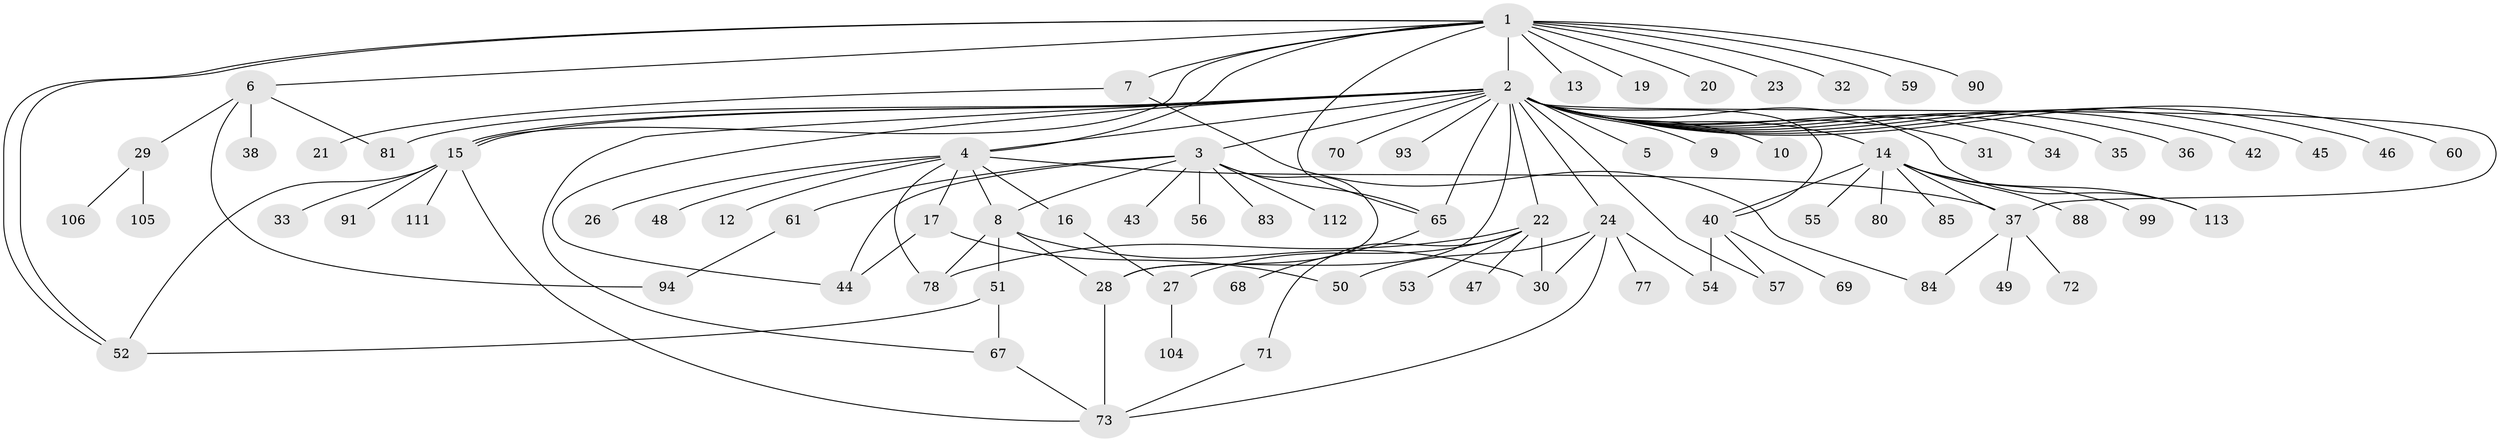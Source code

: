 // original degree distribution, {16: 0.008849557522123894, 30: 0.008849557522123894, 11: 0.017699115044247787, 1: 0.504424778761062, 6: 0.02654867256637168, 3: 0.1415929203539823, 4: 0.07079646017699115, 2: 0.18584070796460178, 7: 0.008849557522123894, 8: 0.02654867256637168}
// Generated by graph-tools (version 1.1) at 2025/11/02/27/25 16:11:15]
// undirected, 82 vertices, 114 edges
graph export_dot {
graph [start="1"]
  node [color=gray90,style=filled];
  1 [super="+103"];
  2 [super="+64"];
  3 [super="+75"];
  4 [super="+79"];
  5;
  6 [super="+95"];
  7 [super="+11"];
  8 [super="+25"];
  9;
  10;
  12;
  13 [super="+110"];
  14 [super="+76"];
  15 [super="+39"];
  16 [super="+18"];
  17 [super="+58"];
  19;
  20 [super="+41"];
  21;
  22 [super="+63"];
  23;
  24 [super="+66"];
  26;
  27;
  28 [super="+74"];
  29 [super="+82"];
  30;
  31;
  32;
  33;
  34;
  35;
  36;
  37 [super="+87"];
  38;
  40 [super="+96"];
  42;
  43 [super="+100"];
  44 [super="+62"];
  45;
  46;
  47 [super="+109"];
  48;
  49;
  50;
  51;
  52;
  53;
  54 [super="+101"];
  55;
  56 [super="+89"];
  57;
  59;
  60;
  61;
  65;
  67 [super="+97"];
  68;
  69;
  70;
  71;
  72 [super="+92"];
  73 [super="+102"];
  77;
  78;
  80;
  81 [super="+86"];
  83;
  84 [super="+108"];
  85;
  88;
  90;
  91 [super="+107"];
  93;
  94 [super="+98"];
  99;
  104;
  105;
  106;
  111;
  112;
  113;
  1 -- 2;
  1 -- 4;
  1 -- 6;
  1 -- 7;
  1 -- 13;
  1 -- 15;
  1 -- 19;
  1 -- 20;
  1 -- 23;
  1 -- 32;
  1 -- 52;
  1 -- 52;
  1 -- 59;
  1 -- 65;
  1 -- 90;
  2 -- 3;
  2 -- 5;
  2 -- 9;
  2 -- 10;
  2 -- 14;
  2 -- 15 [weight=2];
  2 -- 15;
  2 -- 22;
  2 -- 24;
  2 -- 31;
  2 -- 34;
  2 -- 35;
  2 -- 36;
  2 -- 37 [weight=2];
  2 -- 40;
  2 -- 42;
  2 -- 45;
  2 -- 46;
  2 -- 57;
  2 -- 60;
  2 -- 65;
  2 -- 67;
  2 -- 70;
  2 -- 93;
  2 -- 113;
  2 -- 81;
  2 -- 4;
  2 -- 28;
  2 -- 44;
  3 -- 8;
  3 -- 43;
  3 -- 44;
  3 -- 56;
  3 -- 61;
  3 -- 65;
  3 -- 83;
  3 -- 112;
  3 -- 28;
  4 -- 8;
  4 -- 12;
  4 -- 16;
  4 -- 17;
  4 -- 26;
  4 -- 37;
  4 -- 48;
  4 -- 78;
  6 -- 29;
  6 -- 38;
  6 -- 81;
  6 -- 94;
  7 -- 21;
  7 -- 84;
  8 -- 51;
  8 -- 28;
  8 -- 78;
  8 -- 30;
  14 -- 55;
  14 -- 80;
  14 -- 85;
  14 -- 88;
  14 -- 99;
  14 -- 40;
  14 -- 113;
  14 -- 37;
  15 -- 33;
  15 -- 52;
  15 -- 73;
  15 -- 91;
  15 -- 111;
  16 -- 27;
  17 -- 50;
  17 -- 44;
  22 -- 27;
  22 -- 30;
  22 -- 47;
  22 -- 53;
  22 -- 71;
  22 -- 78;
  24 -- 50;
  24 -- 54;
  24 -- 73;
  24 -- 77;
  24 -- 30;
  27 -- 104;
  28 -- 73;
  29 -- 106;
  29 -- 105;
  37 -- 49;
  37 -- 72;
  37 -- 84;
  40 -- 54 [weight=2];
  40 -- 69;
  40 -- 57;
  51 -- 52;
  51 -- 67;
  61 -- 94;
  65 -- 68;
  67 -- 73;
  71 -- 73;
}
